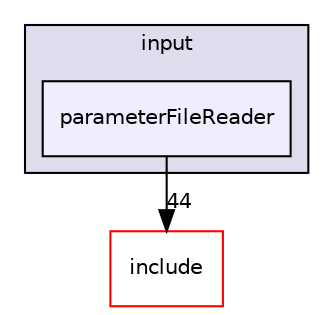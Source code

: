 digraph "/home/runner/work/pimd_qmcf/pimd_qmcf/src/input/parameterFileReader" {
  compound=true
  node [ fontsize="10", fontname="Helvetica"];
  edge [ labelfontsize="10", labelfontname="Helvetica"];
  subgraph clusterdir_d365e15d984c8d0205117ee0c40d6716 {
    graph [ bgcolor="#ddddee", pencolor="black", label="input" fontname="Helvetica", fontsize="10", URL="dir_d365e15d984c8d0205117ee0c40d6716.html"]
  dir_15e61ae590011162df49d8d17909e120 [shape=box, label="parameterFileReader", style="filled", fillcolor="#eeeeff", pencolor="black", URL="dir_15e61ae590011162df49d8d17909e120.html"];
  }
  dir_d44c64559bbebec7f509842c48db8b23 [shape=box label="include" fillcolor="white" style="filled" color="red" URL="dir_d44c64559bbebec7f509842c48db8b23.html"];
  dir_15e61ae590011162df49d8d17909e120->dir_d44c64559bbebec7f509842c48db8b23 [headlabel="44", labeldistance=1.5 headhref="dir_000048_000003.html"];
}
